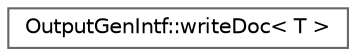 digraph "Graphical Class Hierarchy"
{
 // INTERACTIVE_SVG=YES
 // LATEX_PDF_SIZE
  bgcolor="transparent";
  edge [fontname=Helvetica,fontsize=10,labelfontname=Helvetica,labelfontsize=10];
  node [fontname=Helvetica,fontsize=10,shape=box,height=0.2,width=0.4];
  rankdir="LR";
  Node0 [label="OutputGenIntf::writeDoc\< T \>",height=0.2,width=0.4,color="grey40", fillcolor="white", style="filled",URL="$de/df2/struct_output_gen_intf_1_1write_doc.html",tooltip=" "];
}
